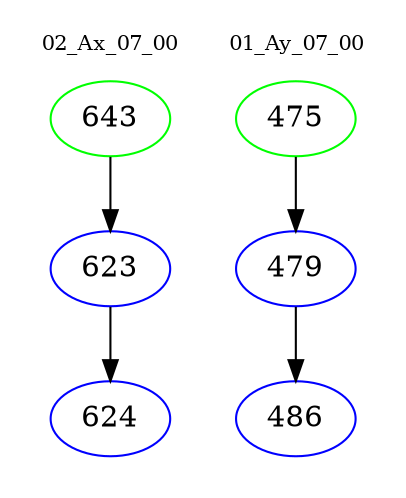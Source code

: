 digraph{
subgraph cluster_0 {
color = white
label = "02_Ax_07_00";
fontsize=10;
T0_643 [label="643", color="green"]
T0_643 -> T0_623 [color="black"]
T0_623 [label="623", color="blue"]
T0_623 -> T0_624 [color="black"]
T0_624 [label="624", color="blue"]
}
subgraph cluster_1 {
color = white
label = "01_Ay_07_00";
fontsize=10;
T1_475 [label="475", color="green"]
T1_475 -> T1_479 [color="black"]
T1_479 [label="479", color="blue"]
T1_479 -> T1_486 [color="black"]
T1_486 [label="486", color="blue"]
}
}
